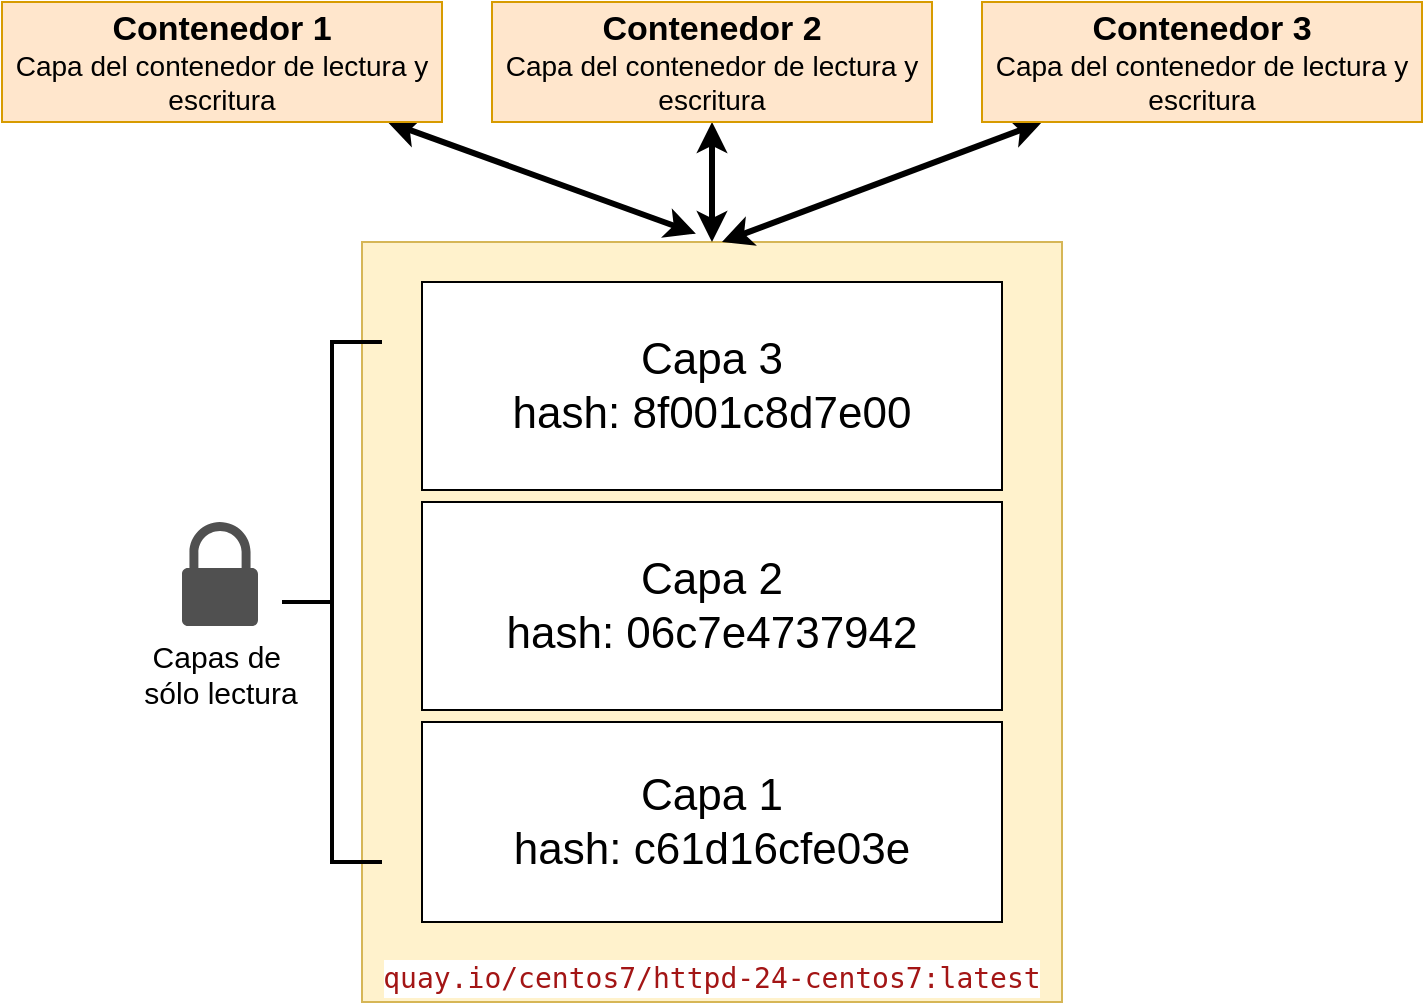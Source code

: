 <mxfile version="24.0.7" type="device">
  <diagram name="Página-1" id="QNrzKvdkZUiNf-F4cxl6">
    <mxGraphModel dx="1434" dy="728" grid="1" gridSize="10" guides="1" tooltips="1" connect="1" arrows="1" fold="1" page="1" pageScale="1" pageWidth="1169" pageHeight="827" math="0" shadow="0">
      <root>
        <mxCell id="0" />
        <mxCell id="1" parent="0" />
        <mxCell id="IdGpFHFMFsSPEDV2ob-z-1" value="&lt;div style=&quot;color: #000000;background-color: #ffffff;font-family: &#39;Droid Sans Mono&#39;, &#39;monospace&#39;, monospace;font-weight: normal;font-size: 14px;line-height: 19px;white-space: pre;&quot;&gt;&lt;div&gt;&lt;span style=&quot;color: #a31515;&quot;&gt;quay.io/centos7/httpd-24-centos7:latest&lt;/span&gt;&lt;/div&gt;&lt;/div&gt;" style="rounded=0;whiteSpace=wrap;html=1;fillColor=#fff2cc;strokeColor=#d6b656;verticalAlign=bottom;" parent="1" vertex="1">
          <mxGeometry x="240" y="210" width="350" height="380" as="geometry" />
        </mxCell>
        <mxCell id="IdGpFHFMFsSPEDV2ob-z-2" value="&lt;div style=&quot;font-size: 22px;&quot;&gt;Capa 1&lt;/div&gt;&lt;div style=&quot;font-size: 22px;&quot;&gt;hash: c61d16cfe03e&lt;/div&gt;" style="rounded=0;whiteSpace=wrap;html=1;align=center;fontSize=22;" parent="1" vertex="1">
          <mxGeometry x="270" y="450" width="290" height="100" as="geometry" />
        </mxCell>
        <mxCell id="IdGpFHFMFsSPEDV2ob-z-3" value="&lt;div style=&quot;font-size: 22px;&quot;&gt;Capa 2&lt;br style=&quot;font-size: 22px;&quot;&gt;&lt;/div&gt;&lt;div style=&quot;font-size: 22px;&quot;&gt;hash: 06c7e4737942&lt;/div&gt;" style="rounded=0;whiteSpace=wrap;html=1;align=center;fontSize=22;" parent="1" vertex="1">
          <mxGeometry x="270" y="340" width="290" height="104" as="geometry" />
        </mxCell>
        <mxCell id="IdGpFHFMFsSPEDV2ob-z-7" value="&lt;div style=&quot;font-size: 22px;&quot;&gt;Capa 3&lt;br style=&quot;font-size: 22px;&quot;&gt;&lt;/div&gt;&lt;div style=&quot;font-size: 22px;&quot;&gt;hash: 8f001c8d7e00&lt;/div&gt;" style="rounded=0;whiteSpace=wrap;html=1;align=center;fontSize=22;" parent="1" vertex="1">
          <mxGeometry x="270" y="230" width="290" height="104" as="geometry" />
        </mxCell>
        <mxCell id="PKFml7vDjdIAG618vLzL-9" value="" style="rounded=0;orthogonalLoop=1;jettySize=auto;html=1;startArrow=classic;startFill=1;strokeWidth=3;entryX=0.477;entryY=-0.011;entryDx=0;entryDy=0;entryPerimeter=0;" edge="1" parent="1" source="PKFml7vDjdIAG618vLzL-1" target="IdGpFHFMFsSPEDV2ob-z-1">
          <mxGeometry relative="1" as="geometry">
            <mxPoint x="170" y="230" as="targetPoint" />
          </mxGeometry>
        </mxCell>
        <mxCell id="PKFml7vDjdIAG618vLzL-1" value="&lt;div&gt;&lt;b&gt;&lt;font style=&quot;font-size: 17px;&quot;&gt;Contenedor 1&lt;/font&gt;&lt;/b&gt;&lt;/div&gt;&lt;div&gt;&lt;font style=&quot;font-size: 14px;&quot;&gt;Capa del contenedor de lectura y escritura&lt;/font&gt;&lt;br&gt;&lt;/div&gt;" style="rounded=0;whiteSpace=wrap;html=1;fillColor=#ffe6cc;strokeColor=#d79b00;" vertex="1" parent="1">
          <mxGeometry x="60" y="90" width="220" height="60" as="geometry" />
        </mxCell>
        <mxCell id="PKFml7vDjdIAG618vLzL-5" value="" style="edgeStyle=orthogonalEdgeStyle;rounded=0;orthogonalLoop=1;jettySize=auto;html=1;startArrow=classic;startFill=1;strokeWidth=3;" edge="1" parent="1" source="PKFml7vDjdIAG618vLzL-3">
          <mxGeometry relative="1" as="geometry">
            <mxPoint x="415" y="210" as="targetPoint" />
          </mxGeometry>
        </mxCell>
        <mxCell id="PKFml7vDjdIAG618vLzL-3" value="&lt;div&gt;&lt;b&gt;&lt;font style=&quot;font-size: 17px;&quot;&gt;Contenedor 2&lt;br&gt;&lt;/font&gt;&lt;/b&gt;&lt;/div&gt;&lt;div&gt;&lt;font style=&quot;font-size: 14px;&quot;&gt;Capa del contenedor de lectura y escritura&lt;/font&gt;&lt;br&gt;&lt;/div&gt;" style="rounded=0;whiteSpace=wrap;html=1;fillColor=#ffe6cc;strokeColor=#d79b00;" vertex="1" parent="1">
          <mxGeometry x="305" y="90" width="220" height="60" as="geometry" />
        </mxCell>
        <mxCell id="PKFml7vDjdIAG618vLzL-7" value="" style="rounded=0;orthogonalLoop=1;jettySize=auto;html=1;startArrow=classic;startFill=1;strokeWidth=3;" edge="1" parent="1" source="PKFml7vDjdIAG618vLzL-4">
          <mxGeometry relative="1" as="geometry">
            <mxPoint x="420" y="210" as="targetPoint" />
          </mxGeometry>
        </mxCell>
        <mxCell id="PKFml7vDjdIAG618vLzL-4" value="&lt;div&gt;&lt;b&gt;&lt;font style=&quot;font-size: 17px;&quot;&gt;Contenedor 3&lt;br&gt;&lt;/font&gt;&lt;/b&gt;&lt;/div&gt;&lt;div&gt;&lt;font style=&quot;font-size: 14px;&quot;&gt;Capa del contenedor de lectura y escritura&lt;/font&gt;&lt;br&gt;&lt;/div&gt;" style="rounded=0;whiteSpace=wrap;html=1;fillColor=#ffe6cc;strokeColor=#d79b00;" vertex="1" parent="1">
          <mxGeometry x="550" y="90" width="220" height="60" as="geometry" />
        </mxCell>
        <mxCell id="PKFml7vDjdIAG618vLzL-10" value="" style="strokeWidth=2;html=1;shape=mxgraph.flowchart.annotation_2;align=left;labelPosition=right;pointerEvents=1;" vertex="1" parent="1">
          <mxGeometry x="200" y="260" width="50" height="260" as="geometry" />
        </mxCell>
        <mxCell id="PKFml7vDjdIAG618vLzL-11" value="&lt;div&gt;&lt;font style=&quot;font-size: 15px;&quot;&gt;Capas de&amp;nbsp;&lt;/font&gt;&lt;/div&gt;&lt;div&gt;&lt;font style=&quot;font-size: 15px;&quot;&gt;sólo lectura&lt;/font&gt;&lt;/div&gt;" style="sketch=0;pointerEvents=1;shadow=0;dashed=0;html=1;strokeColor=none;fillColor=#505050;labelPosition=center;verticalLabelPosition=bottom;verticalAlign=top;outlineConnect=0;align=center;shape=mxgraph.office.security.lock_protected;" vertex="1" parent="1">
          <mxGeometry x="150" y="350" width="38" height="52" as="geometry" />
        </mxCell>
      </root>
    </mxGraphModel>
  </diagram>
</mxfile>
